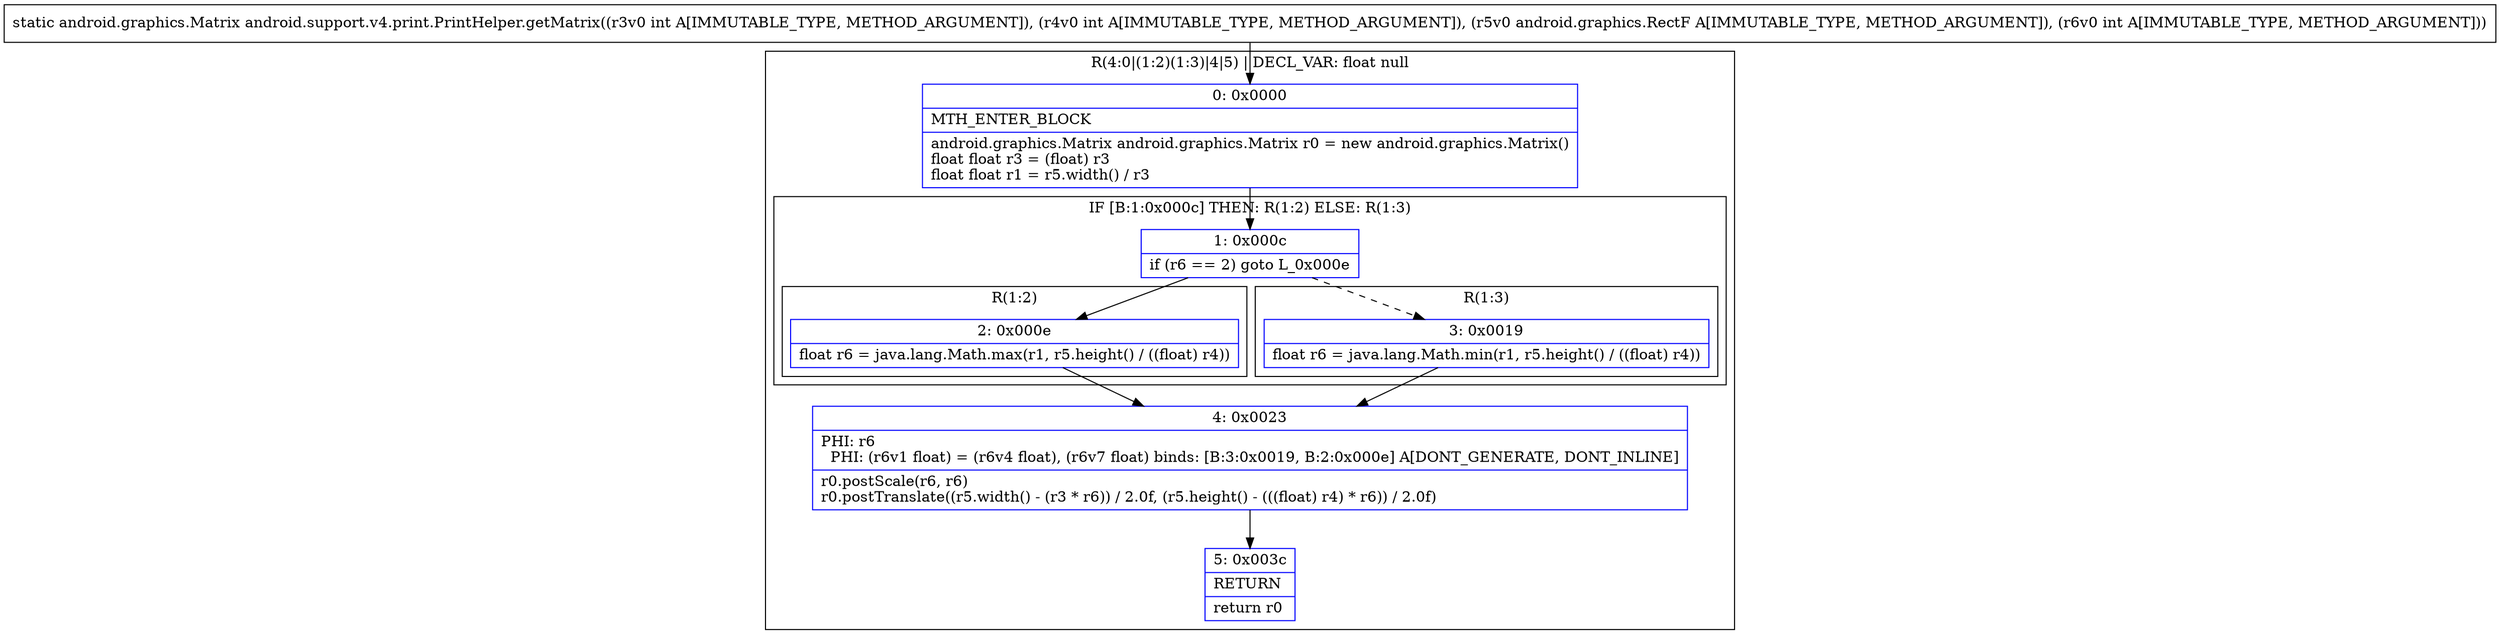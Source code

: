 digraph "CFG forandroid.support.v4.print.PrintHelper.getMatrix(IILandroid\/graphics\/RectF;I)Landroid\/graphics\/Matrix;" {
subgraph cluster_Region_1070227832 {
label = "R(4:0|(1:2)(1:3)|4|5) | DECL_VAR: float null\l";
node [shape=record,color=blue];
Node_0 [shape=record,label="{0\:\ 0x0000|MTH_ENTER_BLOCK\l|android.graphics.Matrix android.graphics.Matrix r0 = new android.graphics.Matrix()\lfloat float r3 = (float) r3\lfloat float r1 = r5.width() \/ r3\l}"];
subgraph cluster_IfRegion_1639035953 {
label = "IF [B:1:0x000c] THEN: R(1:2) ELSE: R(1:3)";
node [shape=record,color=blue];
Node_1 [shape=record,label="{1\:\ 0x000c|if (r6 == 2) goto L_0x000e\l}"];
subgraph cluster_Region_657647051 {
label = "R(1:2)";
node [shape=record,color=blue];
Node_2 [shape=record,label="{2\:\ 0x000e|float r6 = java.lang.Math.max(r1, r5.height() \/ ((float) r4))\l}"];
}
subgraph cluster_Region_468379993 {
label = "R(1:3)";
node [shape=record,color=blue];
Node_3 [shape=record,label="{3\:\ 0x0019|float r6 = java.lang.Math.min(r1, r5.height() \/ ((float) r4))\l}"];
}
}
Node_4 [shape=record,label="{4\:\ 0x0023|PHI: r6 \l  PHI: (r6v1 float) = (r6v4 float), (r6v7 float) binds: [B:3:0x0019, B:2:0x000e] A[DONT_GENERATE, DONT_INLINE]\l|r0.postScale(r6, r6)\lr0.postTranslate((r5.width() \- (r3 * r6)) \/ 2.0f, (r5.height() \- (((float) r4) * r6)) \/ 2.0f)\l}"];
Node_5 [shape=record,label="{5\:\ 0x003c|RETURN\l|return r0\l}"];
}
MethodNode[shape=record,label="{static android.graphics.Matrix android.support.v4.print.PrintHelper.getMatrix((r3v0 int A[IMMUTABLE_TYPE, METHOD_ARGUMENT]), (r4v0 int A[IMMUTABLE_TYPE, METHOD_ARGUMENT]), (r5v0 android.graphics.RectF A[IMMUTABLE_TYPE, METHOD_ARGUMENT]), (r6v0 int A[IMMUTABLE_TYPE, METHOD_ARGUMENT])) }"];
MethodNode -> Node_0;
Node_0 -> Node_1;
Node_1 -> Node_2;
Node_1 -> Node_3[style=dashed];
Node_2 -> Node_4;
Node_3 -> Node_4;
Node_4 -> Node_5;
}


